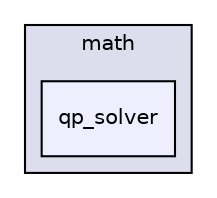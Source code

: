 digraph "modules/common/math/qp_solver" {
  compound=true
  node [ fontsize="10", fontname="Helvetica"];
  edge [ labelfontsize="10", labelfontname="Helvetica"];
  subgraph clusterdir_800f4777932c94830498b03c4da0d6d0 {
    graph [ bgcolor="#ddddee", pencolor="black", label="math" fontname="Helvetica", fontsize="10", URL="dir_800f4777932c94830498b03c4da0d6d0.html"]
  dir_e8d82631e6cad6615a8123e840c246bc [shape=box, label="qp_solver", style="filled", fillcolor="#eeeeff", pencolor="black", URL="dir_e8d82631e6cad6615a8123e840c246bc.html"];
  }
}
